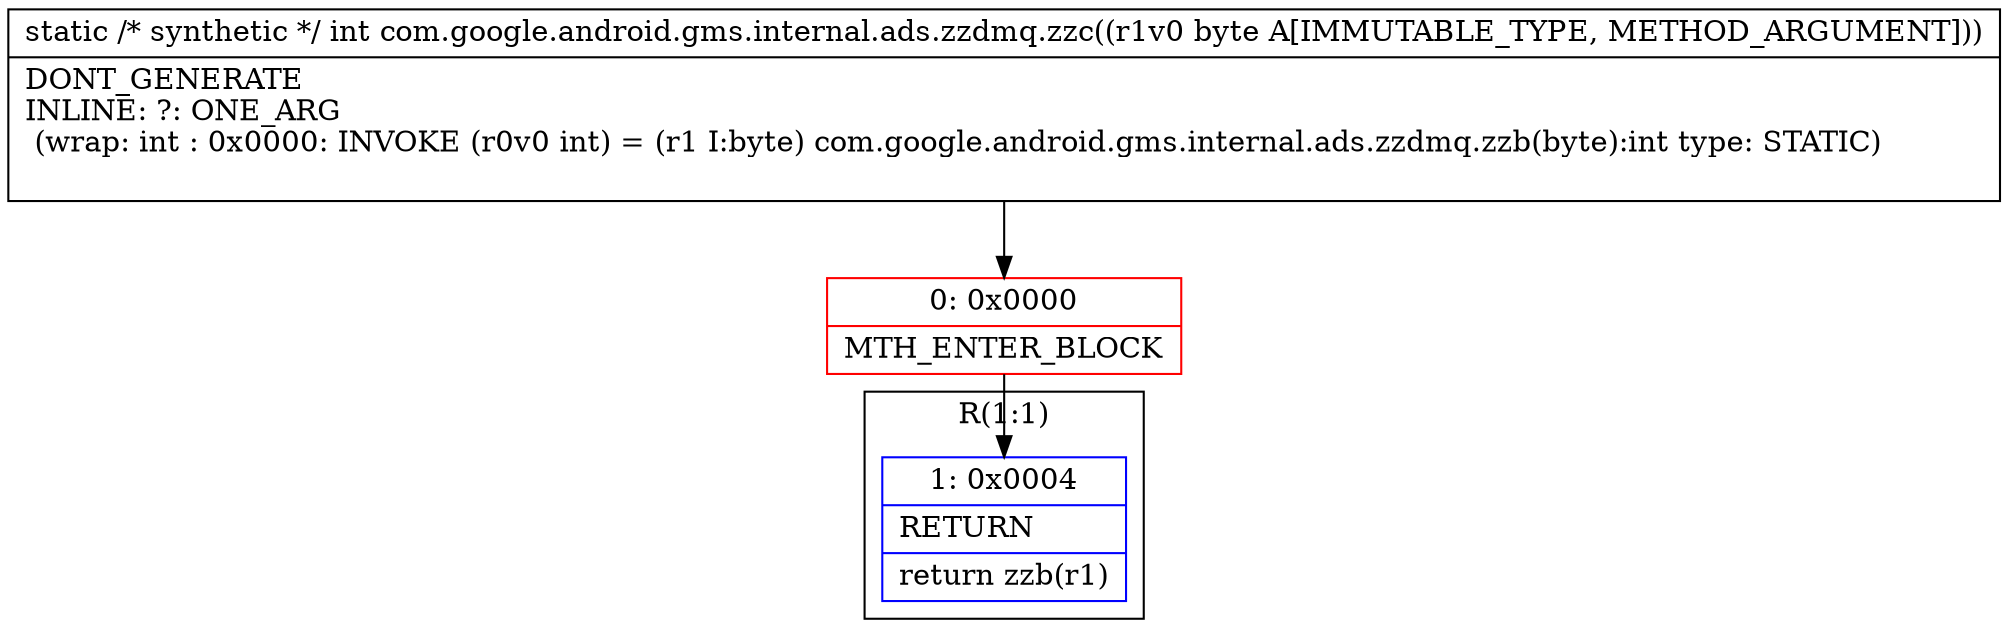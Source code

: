 digraph "CFG forcom.google.android.gms.internal.ads.zzdmq.zzc(B)I" {
subgraph cluster_Region_910392510 {
label = "R(1:1)";
node [shape=record,color=blue];
Node_1 [shape=record,label="{1\:\ 0x0004|RETURN\l|return zzb(r1)\l}"];
}
Node_0 [shape=record,color=red,label="{0\:\ 0x0000|MTH_ENTER_BLOCK\l}"];
MethodNode[shape=record,label="{static \/* synthetic *\/ int com.google.android.gms.internal.ads.zzdmq.zzc((r1v0 byte A[IMMUTABLE_TYPE, METHOD_ARGUMENT]))  | DONT_GENERATE\lINLINE: ?: ONE_ARG  \l  (wrap: int : 0x0000: INVOKE  (r0v0 int) = (r1 I:byte) com.google.android.gms.internal.ads.zzdmq.zzb(byte):int type: STATIC)\l\l}"];
MethodNode -> Node_0;
Node_0 -> Node_1;
}

